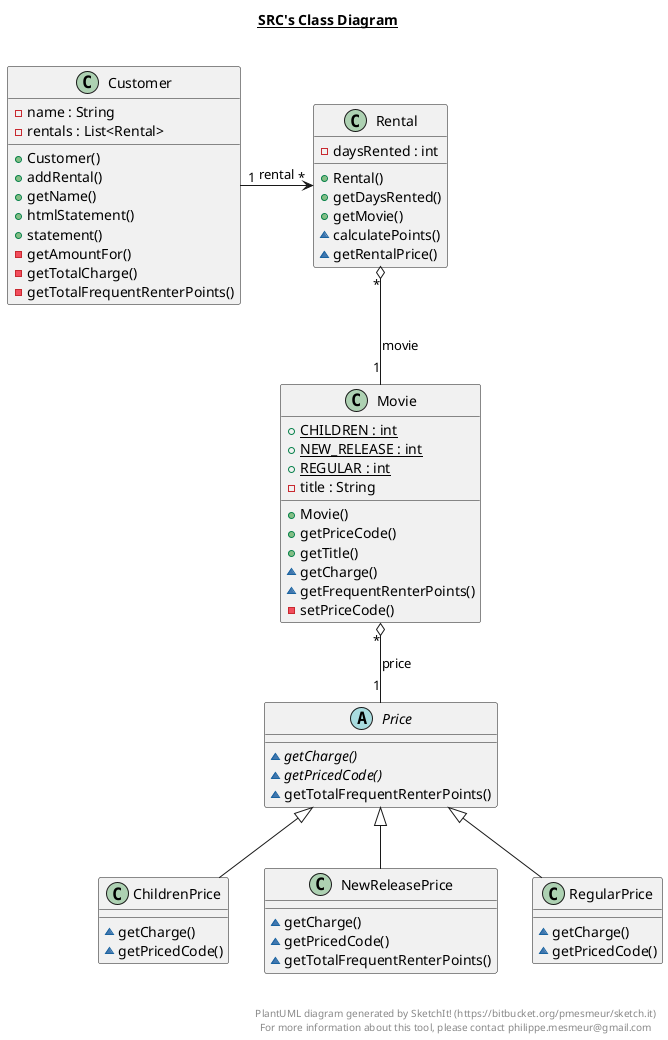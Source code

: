 @startuml

title __SRC's Class Diagram__\n


    class ChildrenPrice {
        ~ getCharge()
        ~ getPricedCode()
    }
  


    class Customer {
        - name : String
        - rentals : List<Rental>
        + Customer()
        + addRental()
        + getName()
        + htmlStatement()
        + statement()
        - getAmountFor()
        - getTotalCharge()
        - getTotalFrequentRenterPoints()
    }

  


    class Movie {
        {static} + CHILDREN : int
        {static} + NEW_RELEASE : int
        {static} + REGULAR : int
        - title : String
        + Movie()
        + getPriceCode()
        + getTitle()
        ~ getCharge()
        ~ getFrequentRenterPoints()
        - setPriceCode()
    }

  

    class NewReleasePrice {
        ~ getCharge()
        ~ getPricedCode()
        ~ getTotalFrequentRenterPoints()
    }

  


    abstract class Price {
        {abstract} ~ getCharge()
        {abstract} ~ getPricedCode()
        ~ getTotalFrequentRenterPoints()
    }

  


    class RegularPrice {
        ~ getCharge()
        ~ getPricedCode()
    }

  


    class Rental {
        - daysRented : int
        + Rental()
        + getDaysRented()
        + getMovie()
        ~ calculatePoints()
        ~ getRentalPrice()
    }
  

  Customer "1" -> "*" Rental : rental
  Rental "*" o-- "1" Movie : movie
  Movie "*" o-- "1" Price : price
  ChildrenPrice -up-|> Price
  NewReleasePrice -up-|> Price
  RegularPrice -up-|> Price


right footer


PlantUML diagram generated by SketchIt! (https://bitbucket.org/pmesmeur/sketch.it)
For more information about this tool, please contact philippe.mesmeur@gmail.com
endfooter

@enduml
